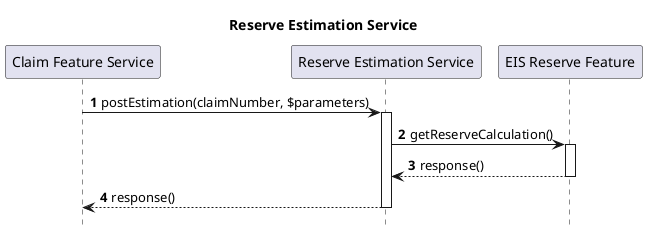 @startuml 
'!theme sketchy-outline

title Reserve Estimation Service
autonumber

'Style
hide footbox
skinparam TitleBorderThickness 0
skinparam responseMessageBelowArrow true
skinparam shadowing false
skinparam defaultFontName Raleway
'LAYOUT_AS_SKETCH()

participant AFS as "Claim Feature Service"
participant "Reserve Estimation Service" as RES
participant "EIS Reserve Feature" AS EISRF

AFS-> RES: postEstimation(claimNumber, $parameters)

activate RES

RES -> EISRF: getReserveCalculation()
activate EISRF
EISRF --> RES: response()
deactivate EISRF

RES --> AFS: response()
deactivate RES

@enduml